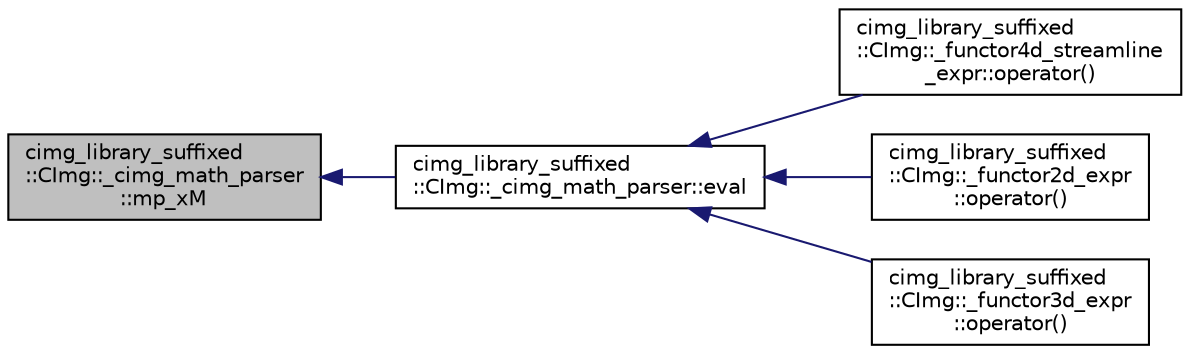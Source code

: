 digraph "cimg_library_suffixed::CImg::_cimg_math_parser::mp_xM"
{
  edge [fontname="Helvetica",fontsize="10",labelfontname="Helvetica",labelfontsize="10"];
  node [fontname="Helvetica",fontsize="10",shape=record];
  rankdir="LR";
  Node1 [label="cimg_library_suffixed\l::CImg::_cimg_math_parser\l::mp_xM",height=0.2,width=0.4,color="black", fillcolor="grey75", style="filled" fontcolor="black"];
  Node1 -> Node2 [dir="back",color="midnightblue",fontsize="10",style="solid",fontname="Helvetica"];
  Node2 [label="cimg_library_suffixed\l::CImg::_cimg_math_parser::eval",height=0.2,width=0.4,color="black", fillcolor="white", style="filled",URL="$structcimg__library__suffixed_1_1_c_img_1_1__cimg__math__parser.html#a6d1515eca4dc588b97892fa865648c13"];
  Node2 -> Node3 [dir="back",color="midnightblue",fontsize="10",style="solid",fontname="Helvetica"];
  Node3 [label="cimg_library_suffixed\l::CImg::_functor4d_streamline\l_expr::operator()",height=0.2,width=0.4,color="black", fillcolor="white", style="filled",URL="$structcimg__library__suffixed_1_1_c_img_1_1__functor4d__streamline__expr.html#ad7c8b7dee19bac47ba8a4e3e4de22463"];
  Node2 -> Node4 [dir="back",color="midnightblue",fontsize="10",style="solid",fontname="Helvetica"];
  Node4 [label="cimg_library_suffixed\l::CImg::_functor2d_expr\l::operator()",height=0.2,width=0.4,color="black", fillcolor="white", style="filled",URL="$structcimg__library__suffixed_1_1_c_img_1_1__functor2d__expr.html#af2cf7b8e4076323075907c916eec8f4f"];
  Node2 -> Node5 [dir="back",color="midnightblue",fontsize="10",style="solid",fontname="Helvetica"];
  Node5 [label="cimg_library_suffixed\l::CImg::_functor3d_expr\l::operator()",height=0.2,width=0.4,color="black", fillcolor="white", style="filled",URL="$structcimg__library__suffixed_1_1_c_img_1_1__functor3d__expr.html#af752bc908c6ed28fd9226787a5db509d"];
}
